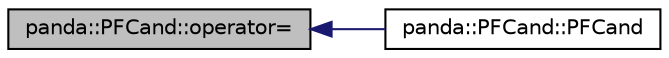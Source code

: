 digraph G
{
  edge [fontname="Helvetica",fontsize="10",labelfontname="Helvetica",labelfontsize="10"];
  node [fontname="Helvetica",fontsize="10",shape=record];
  rankdir=LR;
  Node1 [label="panda::PFCand::operator=",height=0.2,width=0.4,color="black", fillcolor="grey75", style="filled" fontcolor="black"];
  Node1 -> Node2 [dir=back,color="midnightblue",fontsize="10",style="solid"];
  Node2 [label="panda::PFCand::PFCand",height=0.2,width=0.4,color="black", fillcolor="white", style="filled",URL="$classpanda_1_1PFCand.html#a3ffef86621fd1e30c54ca4435f692a8d"];
}
